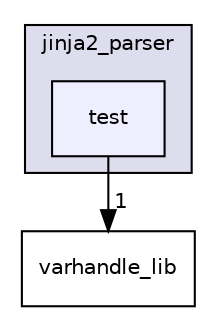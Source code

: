 digraph "libs/jinja2_parser/test" {
  compound=true
  node [ fontsize="10", fontname="Helvetica"];
  edge [ labelfontsize="10", labelfontname="Helvetica"];
  subgraph clusterdir_c9d53dc7d32c80d80613dc74ac355981 {
    graph [ bgcolor="#ddddee", pencolor="black", label="jinja2_parser" fontname="Helvetica", fontsize="10", URL="dir_c9d53dc7d32c80d80613dc74ac355981.html"]
  dir_28863093befdc06d38b8229f0197f1e5 [shape=box, label="test", style="filled", fillcolor="#eeeeff", pencolor="black", URL="dir_28863093befdc06d38b8229f0197f1e5.html"];
  }
  dir_fe3c9234374684661bd6cd9c749b6237 [shape=box label="varhandle_lib" URL="dir_fe3c9234374684661bd6cd9c749b6237.html"];
  dir_28863093befdc06d38b8229f0197f1e5->dir_fe3c9234374684661bd6cd9c749b6237 [headlabel="1", labeldistance=1.5 headhref="dir_000006_000020.html"];
}
